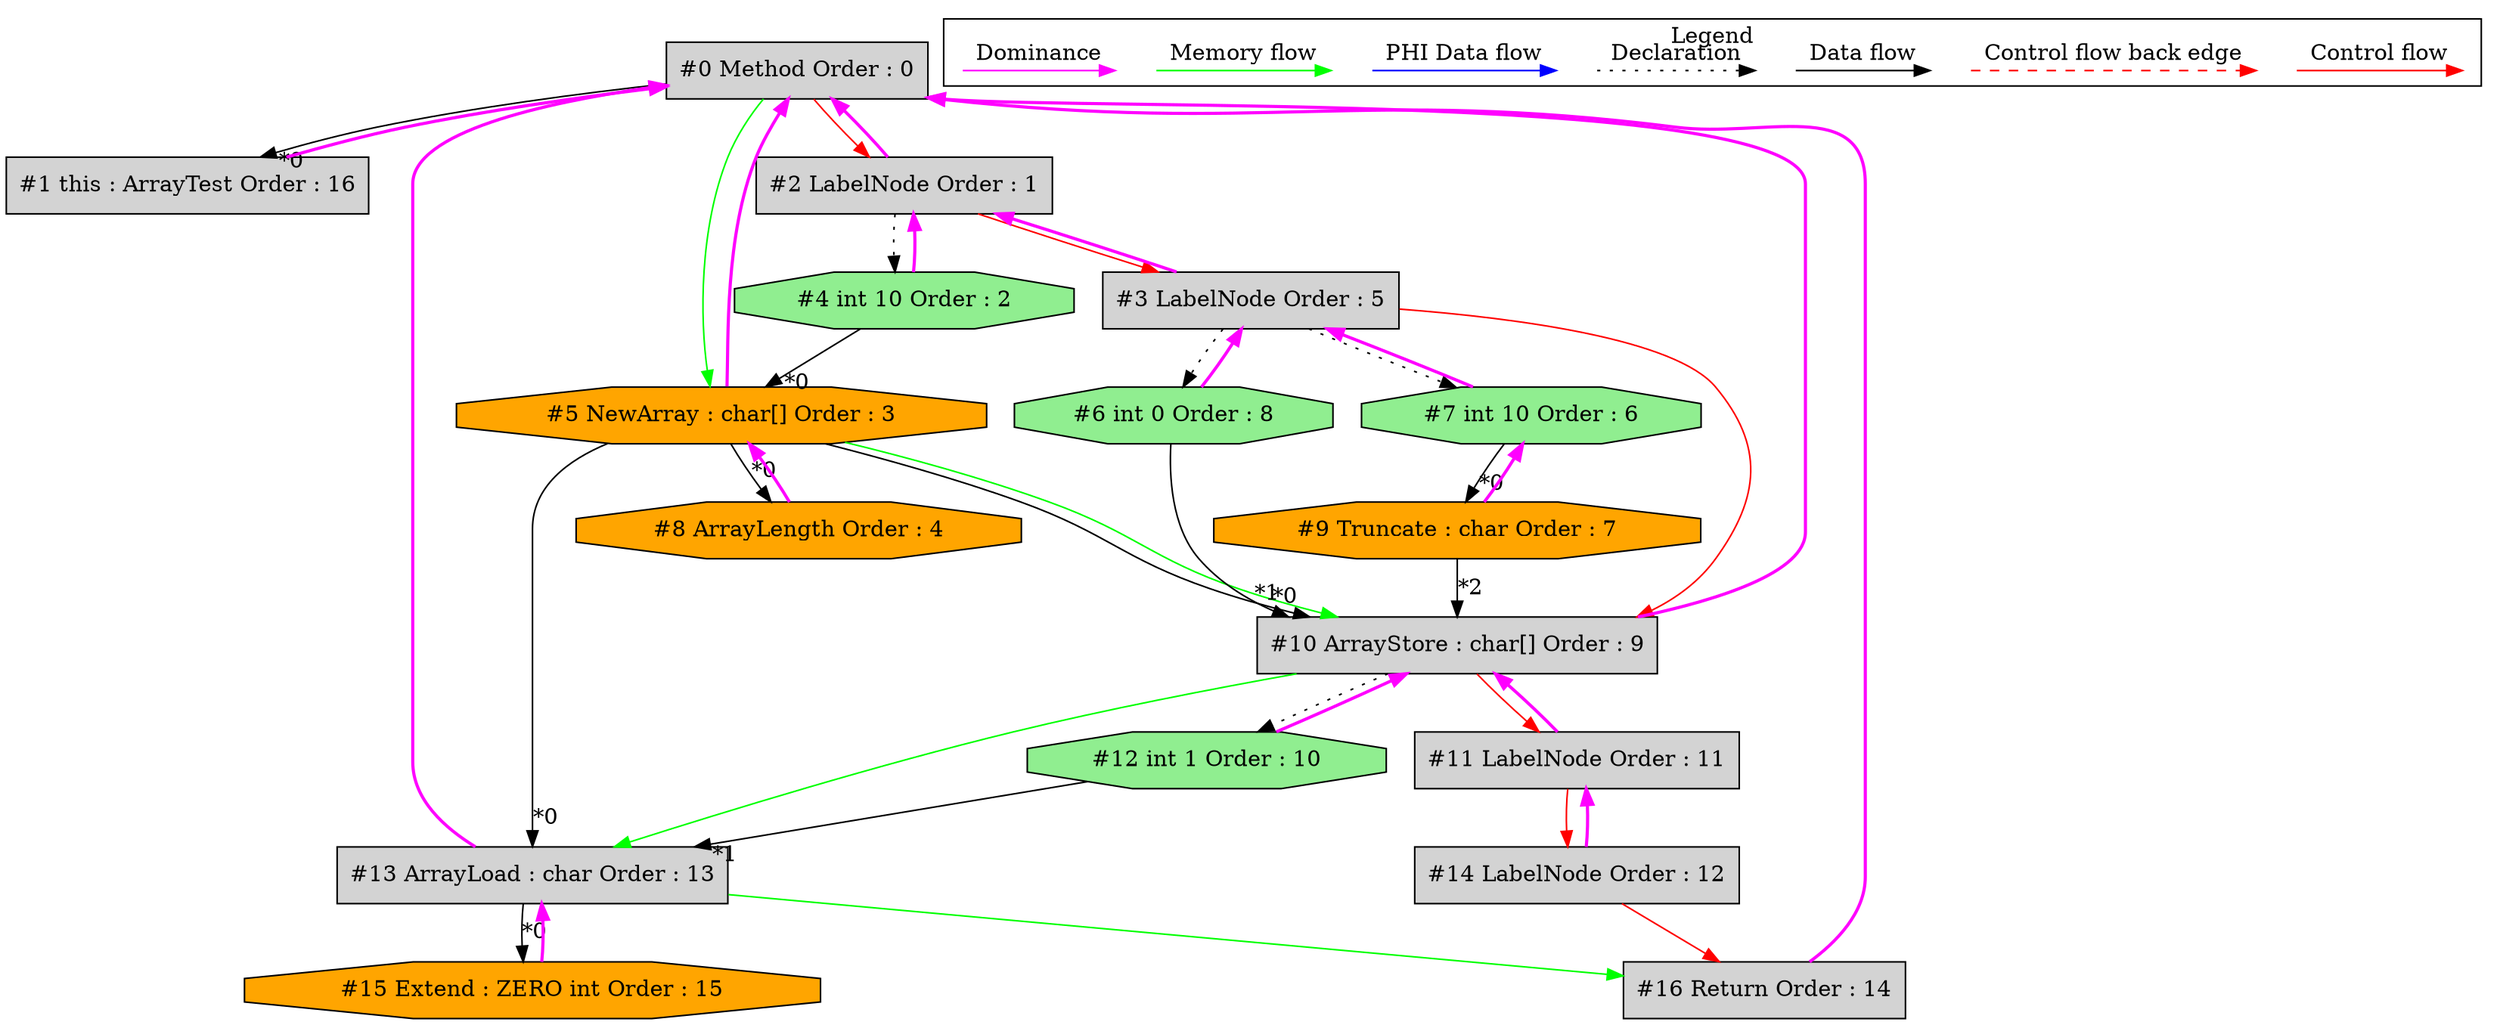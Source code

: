 digraph debugoutput {
 ordering="in";
 node0[label="#0 Method Order : 0",shape=box, fillcolor=lightgrey, style=filled];
 node1[label="#1 this : ArrayTest Order : 16",shape=box, fillcolor=lightgrey, style=filled];
 node1 -> node0[dir="forward" color="fuchsia" penwidth="2"];
 node0 -> node1[headlabel="*0", labeldistance=2];
 node2[label="#2 LabelNode Order : 1",shape=box, fillcolor=lightgrey, style=filled];
 node2 -> node0[dir="forward" color="fuchsia" penwidth="2"];
 node0 -> node2[labeldistance=2, color=red, fontcolor=red];
 node3[label="#3 LabelNode Order : 5",shape=box, fillcolor=lightgrey, style=filled];
 node3 -> node2[dir="forward" color="fuchsia" penwidth="2"];
 node2 -> node3[labeldistance=2, color=red, fontcolor=red];
 node4[label="#4 int 10 Order : 2",shape=octagon, fillcolor=lightgreen, style=filled];
 node4 -> node2[dir="forward" color="fuchsia" penwidth="2"];
 node2 -> node4[style=dotted];
 node5[label="#5 NewArray : char[] Order : 3",shape=octagon, fillcolor=orange, style=filled];
 node5 -> node0[dir="forward" color="fuchsia" penwidth="2"];
 node4 -> node5[headlabel="*0", labeldistance=2];
 node0 -> node5[labeldistance=2, color=green, constraint=false];
 node6[label="#6 int 0 Order : 8",shape=octagon, fillcolor=lightgreen, style=filled];
 node6 -> node3[dir="forward" color="fuchsia" penwidth="2"];
 node3 -> node6[style=dotted];
 node7[label="#7 int 10 Order : 6",shape=octagon, fillcolor=lightgreen, style=filled];
 node7 -> node3[dir="forward" color="fuchsia" penwidth="2"];
 node3 -> node7[style=dotted];
 node8[label="#8 ArrayLength Order : 4",shape=octagon, fillcolor=orange, style=filled];
 node8 -> node5[dir="forward" color="fuchsia" penwidth="2"];
 node5 -> node8[headlabel="*0", labeldistance=2];
 node9[label="#9 Truncate : char Order : 7",shape=octagon, fillcolor=orange, style=filled];
 node9 -> node7[dir="forward" color="fuchsia" penwidth="2"];
 node7 -> node9[headlabel="*0", labeldistance=2];
 node10[label="#10 ArrayStore : char[] Order : 9",shape=box, fillcolor=lightgrey, style=filled];
 node10 -> node0[dir="forward" color="fuchsia" penwidth="2"];
 node5 -> node10[headlabel="*0", labeldistance=2];
 node6 -> node10[headlabel="*1", labeldistance=2];
 node9 -> node10[headlabel="*2", labeldistance=2];
 node5 -> node10[labeldistance=2, color=green, constraint=false];
 node3 -> node10[labeldistance=2, color=red, fontcolor=red];
 node11[label="#11 LabelNode Order : 11",shape=box, fillcolor=lightgrey, style=filled];
 node11 -> node10[dir="forward" color="fuchsia" penwidth="2"];
 node10 -> node11[labeldistance=2, color=red, fontcolor=red];
 node12[label="#12 int 1 Order : 10",shape=octagon, fillcolor=lightgreen, style=filled];
 node12 -> node10[dir="forward" color="fuchsia" penwidth="2"];
 node10 -> node12[style=dotted];
 node13[label="#13 ArrayLoad : char Order : 13",shape=box, fillcolor=lightgrey, style=filled];
 node13 -> node0[dir="forward" color="fuchsia" penwidth="2"];
 node5 -> node13[headlabel="*0", labeldistance=2];
 node12 -> node13[headlabel="*1", labeldistance=2];
 node10 -> node13[labeldistance=2, color=green, constraint=false];
 node14[label="#14 LabelNode Order : 12",shape=box, fillcolor=lightgrey, style=filled];
 node14 -> node11[dir="forward" color="fuchsia" penwidth="2"];
 node11 -> node14[labeldistance=2, color=red, fontcolor=red];
 node15[label="#15 Extend : ZERO int Order : 15",shape=octagon, fillcolor=orange, style=filled];
 node15 -> node13[dir="forward" color="fuchsia" penwidth="2"];
 node13 -> node15[headlabel="*0", labeldistance=2];
 node16[label="#16 Return Order : 14",shape=box, fillcolor=lightgrey, style=filled];
 node16 -> node0[dir="forward" color="fuchsia" penwidth="2"];
 node14 -> node16[labeldistance=2, color=red, fontcolor=red];
 node13 -> node16[labeldistance=2, color=green, constraint=false];
 subgraph cluster_000 {
  label = "Legend";
  node [shape=point]
  {
   rank=same;
   c0 [style = invis];
   c1 [style = invis];
   c2 [style = invis];
   c3 [style = invis];
   d0 [style = invis];
   d1 [style = invis];
   d2 [style = invis];
   d3 [style = invis];
   d4 [style = invis];
   d5 [style = invis];
   d6 [style = invis];
   d7 [style = invis];
   d8 [style = invis];
   d9 [style = invis];
  }
  c0 -> c1 [label="Control flow", style=solid, color=red]
  c2 -> c3 [label="Control flow back edge", style=dashed, color=red]
  d0 -> d1 [label="Data flow"]
  d2 -> d3 [label="Declaration", style=dotted]
  d4 -> d5 [label="PHI Data flow", color=blue]
  d6 -> d7 [label="Memory flow", color=green]
  d8 -> d9 [label="Dominance", color=fuchsia, style=solid]
 }

}
